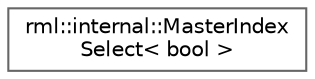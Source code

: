 digraph "类继承关系图"
{
 // LATEX_PDF_SIZE
  bgcolor="transparent";
  edge [fontname=Helvetica,fontsize=10,labelfontname=Helvetica,labelfontsize=10];
  node [fontname=Helvetica,fontsize=10,shape=box,height=0.2,width=0.4];
  rankdir="LR";
  Node0 [id="Node000000",label="rml::internal::MasterIndex\lSelect\< bool \>",height=0.2,width=0.4,color="grey40", fillcolor="white", style="filled",URL="$structrml_1_1internal_1_1_master_index_select.html",tooltip=" "];
}
